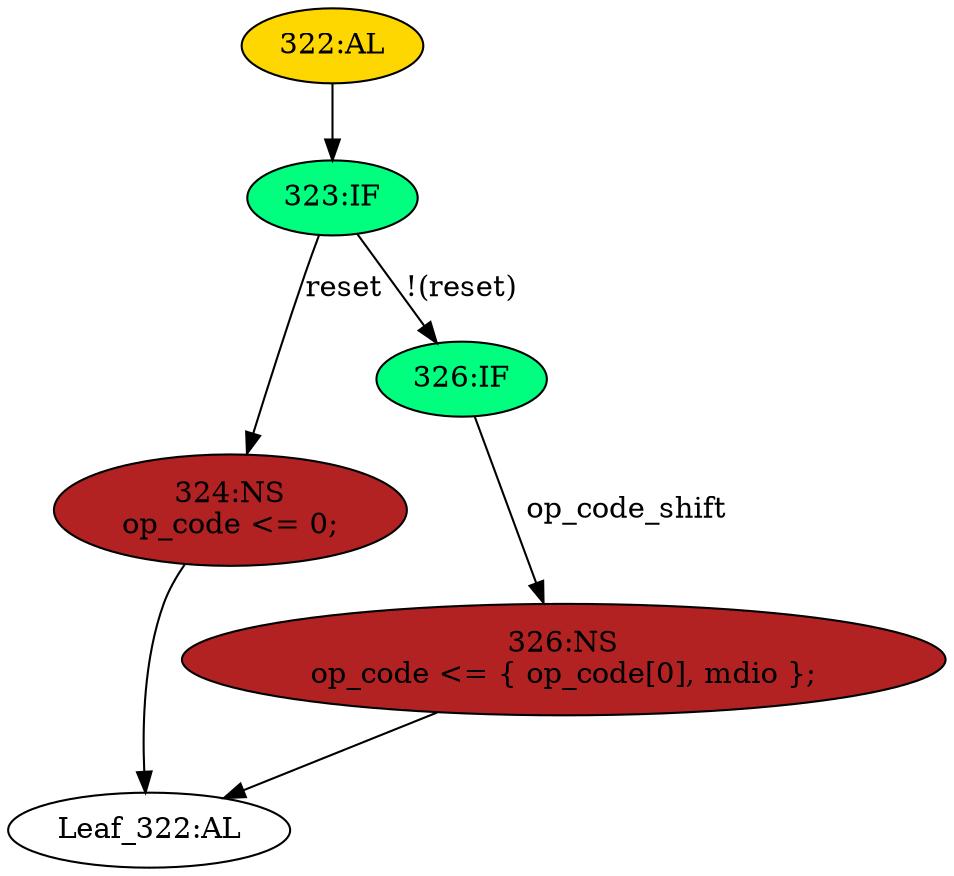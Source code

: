 strict digraph "" {
	node [label="\N"];
	"323:IF"	 [ast="<pyverilog.vparser.ast.IfStatement object at 0x7f2608cee7d0>",
		fillcolor=springgreen,
		label="323:IF",
		statements="[]",
		style=filled,
		typ=IfStatement];
	"324:NS"	 [ast="<pyverilog.vparser.ast.NonblockingSubstitution object at 0x7f2608ceebd0>",
		fillcolor=firebrick,
		label="324:NS
op_code <= 0;",
		statements="[<pyverilog.vparser.ast.NonblockingSubstitution object at 0x7f2608ceebd0>]",
		style=filled,
		typ=NonblockingSubstitution];
	"323:IF" -> "324:NS"	 [cond="['reset']",
		label=reset,
		lineno=323];
	"326:IF"	 [ast="<pyverilog.vparser.ast.IfStatement object at 0x7f2608cee850>",
		fillcolor=springgreen,
		label="326:IF",
		statements="[]",
		style=filled,
		typ=IfStatement];
	"323:IF" -> "326:IF"	 [cond="['reset']",
		label="!(reset)",
		lineno=323];
	"326:NS"	 [ast="<pyverilog.vparser.ast.NonblockingSubstitution object at 0x7f2608cee8d0>",
		fillcolor=firebrick,
		label="326:NS
op_code <= { op_code[0], mdio };",
		statements="[<pyverilog.vparser.ast.NonblockingSubstitution object at 0x7f2608cee8d0>]",
		style=filled,
		typ=NonblockingSubstitution];
	"Leaf_322:AL"	 [def_var="['op_code']",
		label="Leaf_322:AL"];
	"326:NS" -> "Leaf_322:AL"	 [cond="[]",
		lineno=None];
	"322:AL"	 [ast="<pyverilog.vparser.ast.Always object at 0x7f2608ceed90>",
		clk_sens=True,
		fillcolor=gold,
		label="322:AL",
		sens="['mdc', 'reset']",
		statements="[]",
		style=filled,
		typ=Always,
		use_var="['reset', 'op_code', 'mdio', 'op_code_shift']"];
	"322:AL" -> "323:IF"	 [cond="[]",
		lineno=None];
	"324:NS" -> "Leaf_322:AL"	 [cond="[]",
		lineno=None];
	"326:IF" -> "326:NS"	 [cond="['op_code_shift']",
		label=op_code_shift,
		lineno=326];
}
